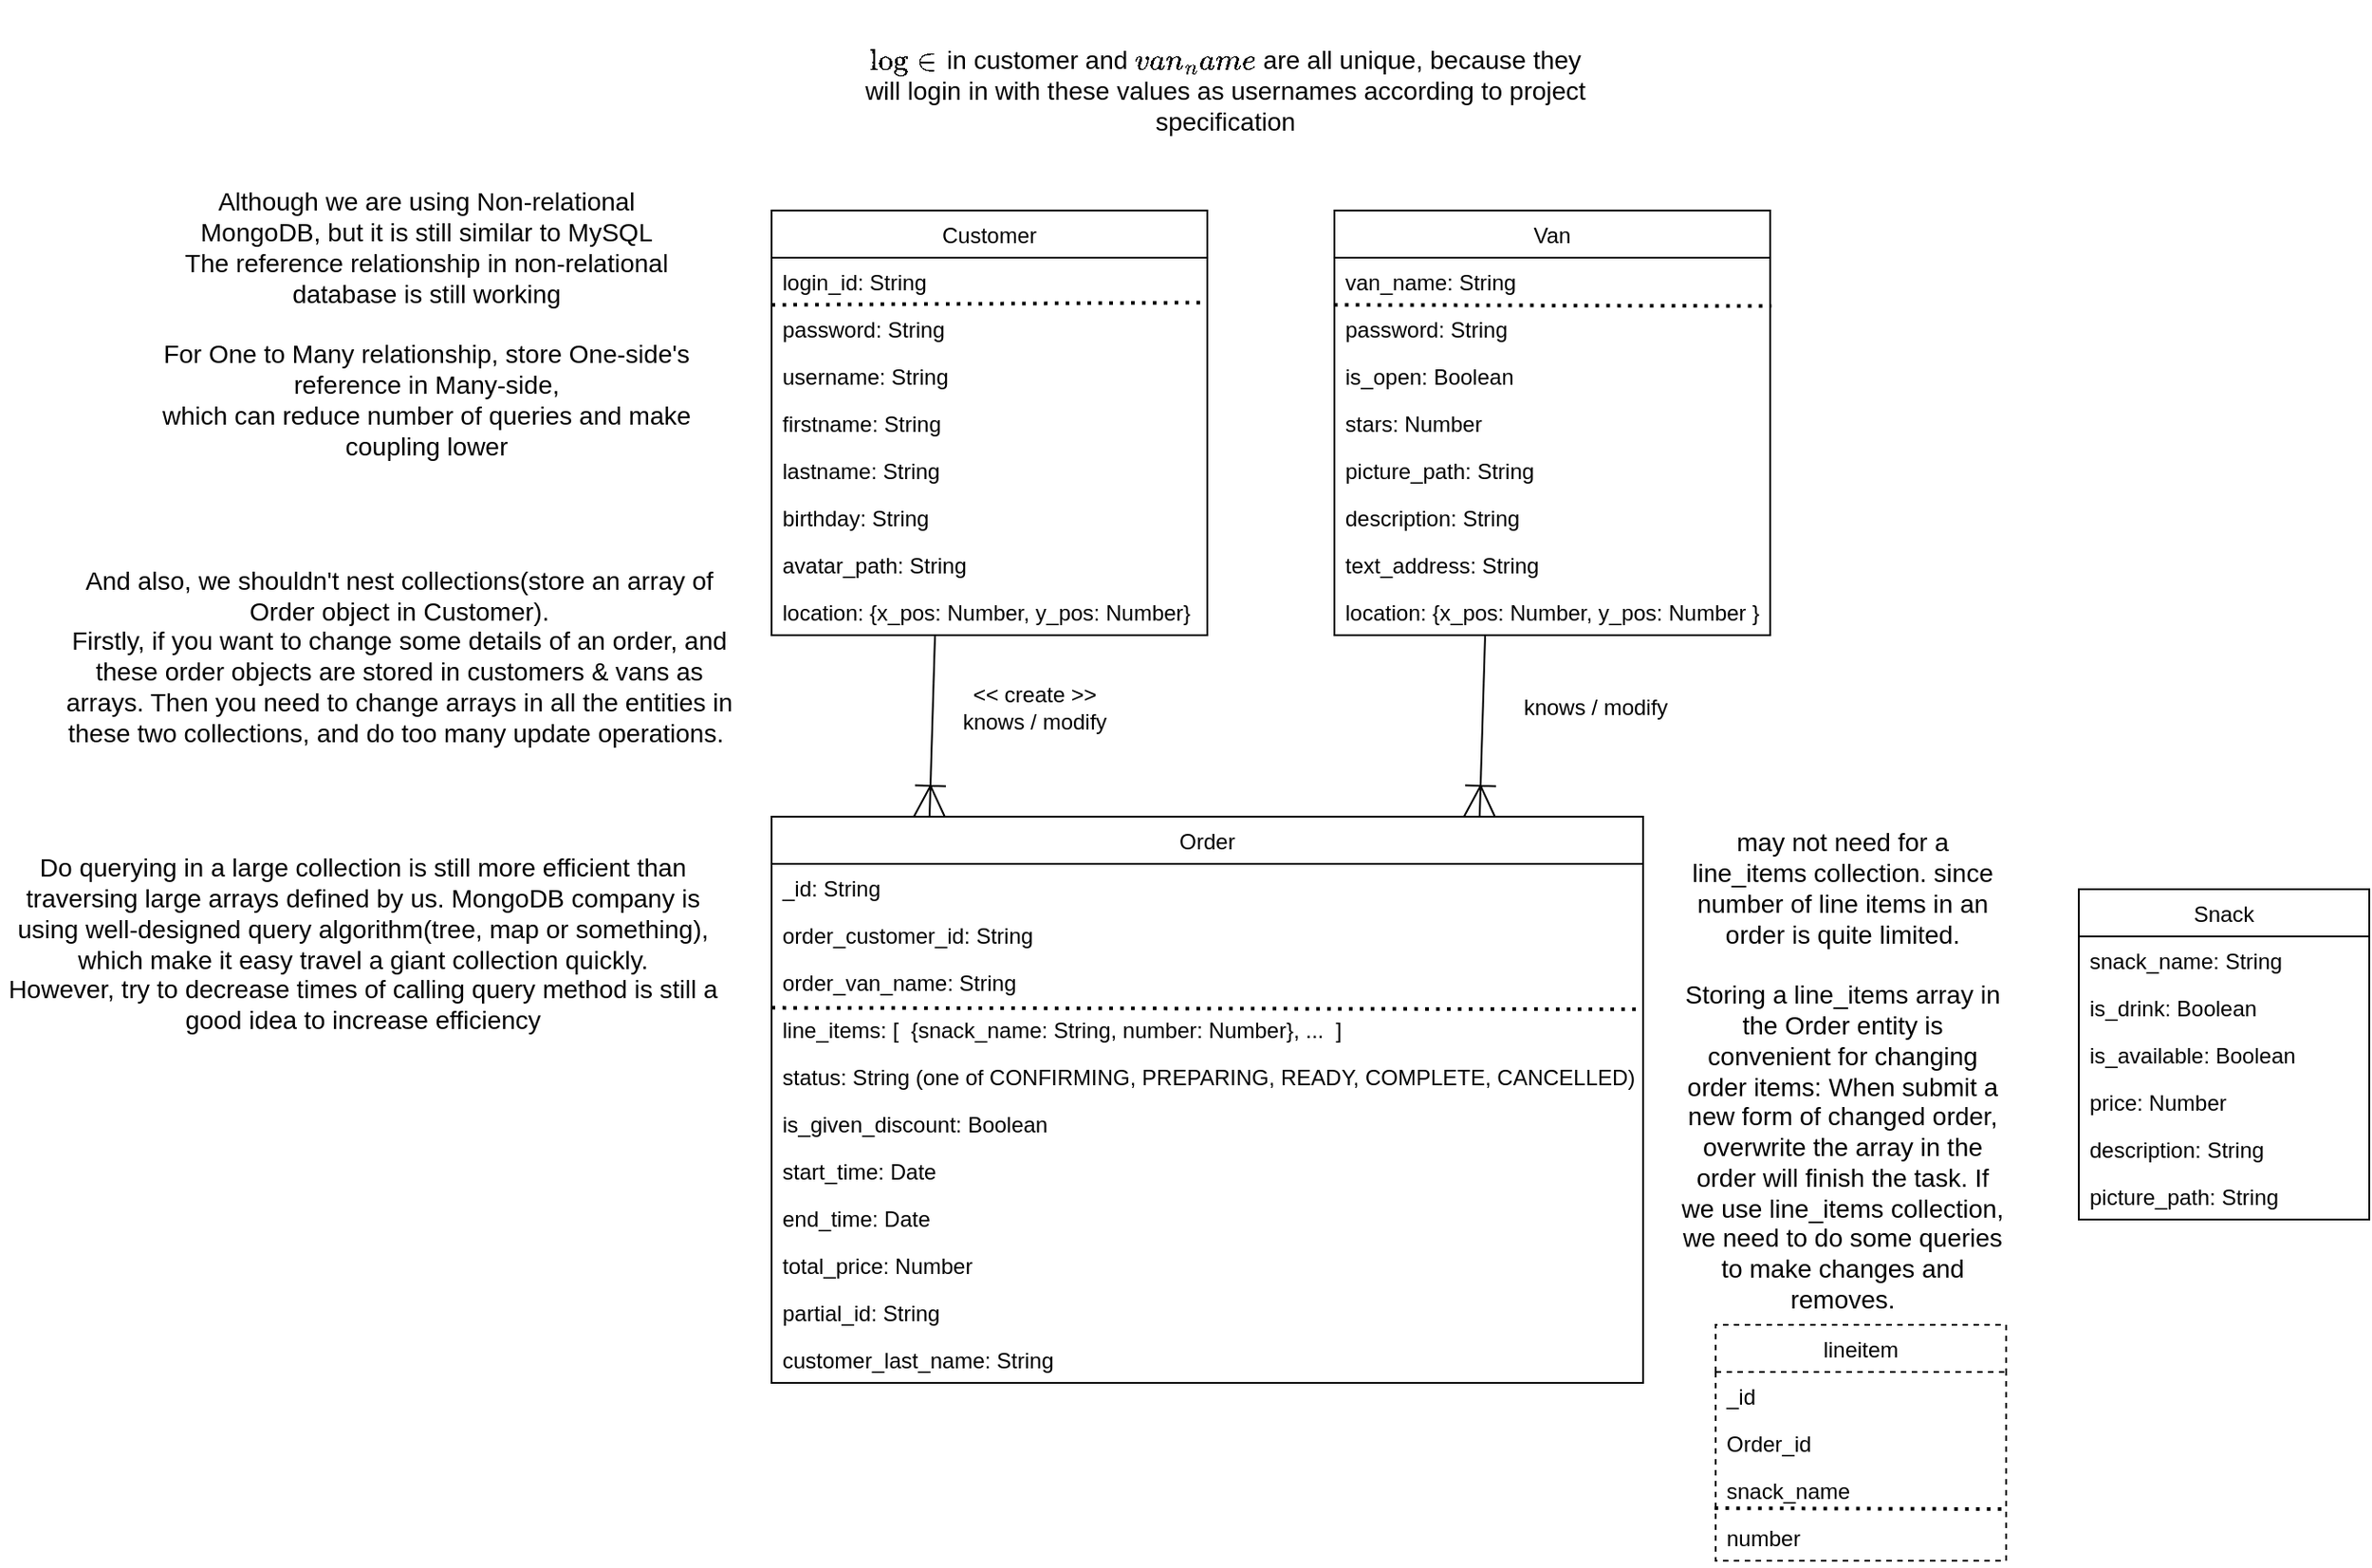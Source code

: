 <mxfile version="13.7.3" type="device"><diagram id="lspmphcO714pw3YJqRWi" name="Page-1"><mxGraphModel dx="2128" dy="2228" grid="1" gridSize="10" guides="1" tooltips="1" connect="1" arrows="1" fold="1" page="1" pageScale="1" pageWidth="827" pageHeight="1169" math="0" shadow="0"><root><mxCell id="0"/><mxCell id="1" parent="0"/><mxCell id="fzVGOugmBVQYhr8MjTB4-1" value="Customer" style="swimlane;fontStyle=0;childLayout=stackLayout;horizontal=1;startSize=26;fillColor=none;horizontalStack=0;resizeParent=1;resizeParentMax=0;resizeLast=0;collapsible=1;marginBottom=0;" parent="1" vertex="1"><mxGeometry x="-40" y="-234" width="240" height="234" as="geometry"/></mxCell><mxCell id="fzVGOugmBVQYhr8MjTB4-2" value="login_id: String" style="text;strokeColor=none;fillColor=none;align=left;verticalAlign=top;spacingLeft=4;spacingRight=4;overflow=hidden;rotatable=0;points=[[0,0.5],[1,0.5]];portConstraint=eastwest;" parent="fzVGOugmBVQYhr8MjTB4-1" vertex="1"><mxGeometry y="26" width="240" height="26" as="geometry"/></mxCell><mxCell id="fzVGOugmBVQYhr8MjTB4-3" value="password: String&#10;" style="text;strokeColor=none;fillColor=none;align=left;verticalAlign=top;spacingLeft=4;spacingRight=4;overflow=hidden;rotatable=0;points=[[0,0.5],[1,0.5]];portConstraint=eastwest;" parent="fzVGOugmBVQYhr8MjTB4-1" vertex="1"><mxGeometry y="52" width="240" height="26" as="geometry"/></mxCell><mxCell id="fzVGOugmBVQYhr8MjTB4-4" value="username: String" style="text;strokeColor=none;fillColor=none;align=left;verticalAlign=top;spacingLeft=4;spacingRight=4;overflow=hidden;rotatable=0;points=[[0,0.5],[1,0.5]];portConstraint=eastwest;" parent="fzVGOugmBVQYhr8MjTB4-1" vertex="1"><mxGeometry y="78" width="240" height="26" as="geometry"/></mxCell><mxCell id="fzVGOugmBVQYhr8MjTB4-7" value="firstname: String" style="text;strokeColor=none;fillColor=none;align=left;verticalAlign=top;spacingLeft=4;spacingRight=4;overflow=hidden;rotatable=0;points=[[0,0.5],[1,0.5]];portConstraint=eastwest;" parent="fzVGOugmBVQYhr8MjTB4-1" vertex="1"><mxGeometry y="104" width="240" height="26" as="geometry"/></mxCell><mxCell id="fzVGOugmBVQYhr8MjTB4-8" value="lastname: String" style="text;strokeColor=none;fillColor=none;align=left;verticalAlign=top;spacingLeft=4;spacingRight=4;overflow=hidden;rotatable=0;points=[[0,0.5],[1,0.5]];portConstraint=eastwest;" parent="fzVGOugmBVQYhr8MjTB4-1" vertex="1"><mxGeometry y="130" width="240" height="26" as="geometry"/></mxCell><mxCell id="fzVGOugmBVQYhr8MjTB4-9" value="birthday: String" style="text;strokeColor=none;fillColor=none;align=left;verticalAlign=top;spacingLeft=4;spacingRight=4;overflow=hidden;rotatable=0;points=[[0,0.5],[1,0.5]];portConstraint=eastwest;" parent="fzVGOugmBVQYhr8MjTB4-1" vertex="1"><mxGeometry y="156" width="240" height="26" as="geometry"/></mxCell><mxCell id="fzVGOugmBVQYhr8MjTB4-10" value="avatar_path: String" style="text;strokeColor=none;fillColor=none;align=left;verticalAlign=top;spacingLeft=4;spacingRight=4;overflow=hidden;rotatable=0;points=[[0,0.5],[1,0.5]];portConstraint=eastwest;" parent="fzVGOugmBVQYhr8MjTB4-1" vertex="1"><mxGeometry y="182" width="240" height="26" as="geometry"/></mxCell><mxCell id="fzVGOugmBVQYhr8MjTB4-11" value="location: {x_pos: Number, y_pos: Number}" style="text;strokeColor=none;fillColor=none;align=left;verticalAlign=top;spacingLeft=4;spacingRight=4;overflow=hidden;rotatable=0;points=[[0,0.5],[1,0.5]];portConstraint=eastwest;" parent="fzVGOugmBVQYhr8MjTB4-1" vertex="1"><mxGeometry y="208" width="240" height="26" as="geometry"/></mxCell><mxCell id="fzVGOugmBVQYhr8MjTB4-12" value="Order" style="swimlane;fontStyle=0;childLayout=stackLayout;horizontal=1;startSize=26;fillColor=none;horizontalStack=0;resizeParent=1;resizeParentMax=0;resizeLast=0;collapsible=1;marginBottom=0;" parent="1" vertex="1"><mxGeometry x="-40" y="100" width="480" height="312" as="geometry"/></mxCell><mxCell id="fzVGOugmBVQYhr8MjTB4-13" value="_id: String" style="text;strokeColor=none;fillColor=none;align=left;verticalAlign=top;spacingLeft=4;spacingRight=4;overflow=hidden;rotatable=0;points=[[0,0.5],[1,0.5]];portConstraint=eastwest;" parent="fzVGOugmBVQYhr8MjTB4-12" vertex="1"><mxGeometry y="26" width="480" height="26" as="geometry"/></mxCell><mxCell id="fzVGOugmBVQYhr8MjTB4-14" value="order_customer_id: String&#10;" style="text;strokeColor=none;fillColor=none;align=left;verticalAlign=top;spacingLeft=4;spacingRight=4;overflow=hidden;rotatable=0;points=[[0,0.5],[1,0.5]];portConstraint=eastwest;" parent="fzVGOugmBVQYhr8MjTB4-12" vertex="1"><mxGeometry y="52" width="480" height="26" as="geometry"/></mxCell><mxCell id="fzVGOugmBVQYhr8MjTB4-15" value="order_van_name: String" style="text;strokeColor=none;fillColor=none;align=left;verticalAlign=top;spacingLeft=4;spacingRight=4;overflow=hidden;rotatable=0;points=[[0,0.5],[1,0.5]];portConstraint=eastwest;" parent="fzVGOugmBVQYhr8MjTB4-12" vertex="1"><mxGeometry y="78" width="480" height="26" as="geometry"/></mxCell><mxCell id="fzVGOugmBVQYhr8MjTB4-18" value="line_items: [  {snack_name: String, number: Number}, ...  ]" style="text;strokeColor=none;fillColor=none;align=left;verticalAlign=top;spacingLeft=4;spacingRight=4;overflow=hidden;rotatable=0;points=[[0,0.5],[1,0.5]];portConstraint=eastwest;" parent="fzVGOugmBVQYhr8MjTB4-12" vertex="1"><mxGeometry y="104" width="480" height="26" as="geometry"/></mxCell><mxCell id="fzVGOugmBVQYhr8MjTB4-16" value="status: String (one of CONFIRMING, PREPARING, READY, COMPLETE, CANCELLED)" style="text;strokeColor=none;fillColor=none;align=left;verticalAlign=top;spacingLeft=4;spacingRight=4;overflow=hidden;rotatable=0;points=[[0,0.5],[1,0.5]];portConstraint=eastwest;" parent="fzVGOugmBVQYhr8MjTB4-12" vertex="1"><mxGeometry y="130" width="480" height="26" as="geometry"/></mxCell><mxCell id="fzVGOugmBVQYhr8MjTB4-19" value="is_given_discount: Boolean" style="text;strokeColor=none;fillColor=none;align=left;verticalAlign=top;spacingLeft=4;spacingRight=4;overflow=hidden;rotatable=0;points=[[0,0.5],[1,0.5]];portConstraint=eastwest;" parent="fzVGOugmBVQYhr8MjTB4-12" vertex="1"><mxGeometry y="156" width="480" height="26" as="geometry"/></mxCell><mxCell id="fzVGOugmBVQYhr8MjTB4-17" value="start_time: Date" style="text;strokeColor=none;fillColor=none;align=left;verticalAlign=top;spacingLeft=4;spacingRight=4;overflow=hidden;rotatable=0;points=[[0,0.5],[1,0.5]];portConstraint=eastwest;" parent="fzVGOugmBVQYhr8MjTB4-12" vertex="1"><mxGeometry y="182" width="480" height="26" as="geometry"/></mxCell><mxCell id="fzVGOugmBVQYhr8MjTB4-47" value="end_time: Date" style="text;strokeColor=none;fillColor=none;align=left;verticalAlign=top;spacingLeft=4;spacingRight=4;overflow=hidden;rotatable=0;points=[[0,0.5],[1,0.5]];portConstraint=eastwest;" parent="fzVGOugmBVQYhr8MjTB4-12" vertex="1"><mxGeometry y="208" width="480" height="26" as="geometry"/></mxCell><mxCell id="fzVGOugmBVQYhr8MjTB4-20" value="total_price: Number" style="text;strokeColor=none;fillColor=none;align=left;verticalAlign=top;spacingLeft=4;spacingRight=4;overflow=hidden;rotatable=0;points=[[0,0.5],[1,0.5]];portConstraint=eastwest;" parent="fzVGOugmBVQYhr8MjTB4-12" vertex="1"><mxGeometry y="234" width="480" height="26" as="geometry"/></mxCell><mxCell id="fzVGOugmBVQYhr8MjTB4-58" value="" style="endArrow=none;html=1;dashed=1;strokeWidth=2;entryX=1;entryY=0.083;entryDx=0;entryDy=0;entryPerimeter=0;exitX=0;exitY=1.05;exitDx=0;exitDy=0;exitPerimeter=0;dashPattern=1 2;" parent="fzVGOugmBVQYhr8MjTB4-12" source="fzVGOugmBVQYhr8MjTB4-15" target="fzVGOugmBVQYhr8MjTB4-18" edge="1"><mxGeometry width="50" height="50" relative="1" as="geometry"><mxPoint x="-80" y="90" as="sourcePoint"/><mxPoint x="-30" y="40" as="targetPoint"/><Array as="points"/></mxGeometry></mxCell><mxCell id="VTvOG1sR8to7570yAcLA-13" value="partial_id: String" style="text;strokeColor=none;fillColor=none;align=left;verticalAlign=top;spacingLeft=4;spacingRight=4;overflow=hidden;rotatable=0;points=[[0,0.5],[1,0.5]];portConstraint=eastwest;" parent="fzVGOugmBVQYhr8MjTB4-12" vertex="1"><mxGeometry y="260" width="480" height="26" as="geometry"/></mxCell><mxCell id="VTvOG1sR8to7570yAcLA-8" value="customer_last_name: String" style="text;strokeColor=none;fillColor=none;align=left;verticalAlign=top;spacingLeft=4;spacingRight=4;overflow=hidden;rotatable=0;points=[[0,0.5],[1,0.5]];portConstraint=eastwest;" parent="fzVGOugmBVQYhr8MjTB4-12" vertex="1"><mxGeometry y="286" width="480" height="26" as="geometry"/></mxCell><mxCell id="fzVGOugmBVQYhr8MjTB4-29" value="Van" style="swimlane;fontStyle=0;childLayout=stackLayout;horizontal=1;startSize=26;fillColor=none;horizontalStack=0;resizeParent=1;resizeParentMax=0;resizeLast=0;collapsible=1;marginBottom=0;" parent="1" vertex="1"><mxGeometry x="270" y="-234" width="240" height="234" as="geometry"/></mxCell><mxCell id="fzVGOugmBVQYhr8MjTB4-30" value="van_name: String" style="text;strokeColor=none;fillColor=none;align=left;verticalAlign=top;spacingLeft=4;spacingRight=4;overflow=hidden;rotatable=0;points=[[0,0.5],[1,0.5]];portConstraint=eastwest;" parent="fzVGOugmBVQYhr8MjTB4-29" vertex="1"><mxGeometry y="26" width="240" height="26" as="geometry"/></mxCell><mxCell id="VTvOG1sR8to7570yAcLA-10" value="" style="endArrow=none;html=1;dashed=1;strokeWidth=2;entryX=1.001;entryY=0.95;entryDx=0;entryDy=0;entryPerimeter=0;exitX=0;exitY=1.05;exitDx=0;exitDy=0;exitPerimeter=0;dashPattern=1 2;" parent="fzVGOugmBVQYhr8MjTB4-29" target="fzVGOugmBVQYhr8MjTB4-2" edge="1"><mxGeometry width="50" height="50" relative="1" as="geometry"><mxPoint x="-310" y="52.0" as="sourcePoint"/><mxPoint x="170.0" y="52.858" as="targetPoint"/><Array as="points"/></mxGeometry></mxCell><mxCell id="VTvOG1sR8to7570yAcLA-11" value="" style="endArrow=none;html=1;dashed=1;strokeWidth=2;entryX=1.003;entryY=0.026;entryDx=0;entryDy=0;entryPerimeter=0;exitX=0;exitY=1.05;exitDx=0;exitDy=0;exitPerimeter=0;dashPattern=1 2;" parent="fzVGOugmBVQYhr8MjTB4-29" target="fzVGOugmBVQYhr8MjTB4-31" edge="1"><mxGeometry width="50" height="50" relative="1" as="geometry"><mxPoint x="-0.24" y="52.0" as="sourcePoint"/><mxPoint x="240.0" y="50.7" as="targetPoint"/><Array as="points"/></mxGeometry></mxCell><mxCell id="fzVGOugmBVQYhr8MjTB4-31" value="password: String" style="text;strokeColor=none;fillColor=none;align=left;verticalAlign=top;spacingLeft=4;spacingRight=4;overflow=hidden;rotatable=0;points=[[0,0.5],[1,0.5]];portConstraint=eastwest;" parent="fzVGOugmBVQYhr8MjTB4-29" vertex="1"><mxGeometry y="52" width="240" height="26" as="geometry"/></mxCell><mxCell id="fzVGOugmBVQYhr8MjTB4-32" value="is_open: Boolean" style="text;strokeColor=none;fillColor=none;align=left;verticalAlign=top;spacingLeft=4;spacingRight=4;overflow=hidden;rotatable=0;points=[[0,0.5],[1,0.5]];portConstraint=eastwest;" parent="fzVGOugmBVQYhr8MjTB4-29" vertex="1"><mxGeometry y="78" width="240" height="26" as="geometry"/></mxCell><mxCell id="fzVGOugmBVQYhr8MjTB4-33" value="stars: Number&#10;" style="text;strokeColor=none;fillColor=none;align=left;verticalAlign=top;spacingLeft=4;spacingRight=4;overflow=hidden;rotatable=0;points=[[0,0.5],[1,0.5]];portConstraint=eastwest;" parent="fzVGOugmBVQYhr8MjTB4-29" vertex="1"><mxGeometry y="104" width="240" height="26" as="geometry"/></mxCell><mxCell id="fzVGOugmBVQYhr8MjTB4-34" value="picture_path: String" style="text;strokeColor=none;fillColor=none;align=left;verticalAlign=top;spacingLeft=4;spacingRight=4;overflow=hidden;rotatable=0;points=[[0,0.5],[1,0.5]];portConstraint=eastwest;" parent="fzVGOugmBVQYhr8MjTB4-29" vertex="1"><mxGeometry y="130" width="240" height="26" as="geometry"/></mxCell><mxCell id="fzVGOugmBVQYhr8MjTB4-35" value="description: String" style="text;strokeColor=none;fillColor=none;align=left;verticalAlign=top;spacingLeft=4;spacingRight=4;overflow=hidden;rotatable=0;points=[[0,0.5],[1,0.5]];portConstraint=eastwest;" parent="fzVGOugmBVQYhr8MjTB4-29" vertex="1"><mxGeometry y="156" width="240" height="26" as="geometry"/></mxCell><mxCell id="fzVGOugmBVQYhr8MjTB4-36" value="text_address: String" style="text;strokeColor=none;fillColor=none;align=left;verticalAlign=top;spacingLeft=4;spacingRight=4;overflow=hidden;rotatable=0;points=[[0,0.5],[1,0.5]];portConstraint=eastwest;" parent="fzVGOugmBVQYhr8MjTB4-29" vertex="1"><mxGeometry y="182" width="240" height="26" as="geometry"/></mxCell><mxCell id="fzVGOugmBVQYhr8MjTB4-37" value="location: {x_pos: Number, y_pos: Number }" style="text;strokeColor=none;fillColor=none;align=left;verticalAlign=top;spacingLeft=4;spacingRight=4;overflow=hidden;rotatable=0;points=[[0,0.5],[1,0.5]];portConstraint=eastwest;" parent="fzVGOugmBVQYhr8MjTB4-29" vertex="1"><mxGeometry y="208" width="240" height="26" as="geometry"/></mxCell><mxCell id="fzVGOugmBVQYhr8MjTB4-56" value="knows / modify" style="text;html=1;strokeColor=none;fillColor=none;align=center;verticalAlign=middle;whiteSpace=wrap;rounded=0;" parent="1" vertex="1"><mxGeometry x="349" y="30" width="130" height="20" as="geometry"/></mxCell><mxCell id="fzVGOugmBVQYhr8MjTB4-57" value="&lt;div&gt;&amp;lt;&amp;lt; create &amp;gt;&amp;gt;&lt;/div&gt;knows / modify" style="text;html=1;strokeColor=none;fillColor=none;align=center;verticalAlign=middle;whiteSpace=wrap;rounded=0;" parent="1" vertex="1"><mxGeometry x="40" y="30" width="130" height="20" as="geometry"/></mxCell><mxCell id="VTvOG1sR8to7570yAcLA-2" value="" style="fontSize=12;html=1;endArrow=ERoneToMany;strokeWidth=1;endSize=15;" parent="1" edge="1"><mxGeometry width="100" height="100" relative="1" as="geometry"><mxPoint x="50" as="sourcePoint"/><mxPoint x="47" y="100" as="targetPoint"/></mxGeometry></mxCell><mxCell id="VTvOG1sR8to7570yAcLA-3" value="" style="fontSize=12;html=1;endArrow=ERoneToMany;strokeWidth=1;endSize=15;" parent="1" edge="1"><mxGeometry width="100" height="100" relative="1" as="geometry"><mxPoint x="353" as="sourcePoint"/><mxPoint x="350" y="100" as="targetPoint"/></mxGeometry></mxCell><mxCell id="VTvOG1sR8to7570yAcLA-4" style="edgeStyle=none;rounded=0;orthogonalLoop=1;jettySize=auto;html=1;exitX=0.5;exitY=1;exitDx=0;exitDy=0;endSize=15;strokeWidth=1;" parent="1" source="fzVGOugmBVQYhr8MjTB4-57" target="fzVGOugmBVQYhr8MjTB4-57" edge="1"><mxGeometry relative="1" as="geometry"/></mxCell><mxCell id="VTvOG1sR8to7570yAcLA-5" value="&lt;font style=&quot;font-size: 14px&quot;&gt;&lt;br&gt;Although we are using Non-relational MongoDB, but it is still similar to MySQL&lt;br&gt;The reference relationship in non-relational database is still working&lt;br&gt;&lt;br&gt;For One to Many relationship, store One-side's reference in Many-side,&lt;br&gt;which can reduce number of queries and make coupling lower&lt;br&gt;&lt;/font&gt;" style="text;html=1;strokeColor=none;fillColor=none;align=center;verticalAlign=middle;whiteSpace=wrap;rounded=0;" parent="1" vertex="1"><mxGeometry x="-380" y="-230" width="300" height="100" as="geometry"/></mxCell><mxCell id="VTvOG1sR8to7570yAcLA-6" value="&lt;font style=&quot;font-size: 14px&quot;&gt;And also, we shouldn't nest collections(store an array of Order object in Customer).&lt;br&gt;Firstly, if you want to change some details of an order, and these order objects are stored in customers &amp;amp; vans as arrays. Then you need to change arrays in all the entities in these two collections, and do too many update operations.&amp;nbsp;&lt;br&gt;&lt;br&gt;&lt;/font&gt;" style="text;html=1;strokeColor=none;fillColor=none;align=center;verticalAlign=middle;whiteSpace=wrap;rounded=0;" parent="1" vertex="1"><mxGeometry x="-430" y="-30" width="370" height="100" as="geometry"/></mxCell><mxCell id="VTvOG1sR8to7570yAcLA-7" value="&lt;font style=&quot;font-size: 14px&quot;&gt;Do querying in a large collection is still more efficient than traversing large arrays defined by us. MongoDB company is using well-designed query algorithm(tree, map or something), which make it easy travel a giant collection quickly.&lt;br&gt;However, try to decrease times of calling query method is still a good idea to increase efficiency&lt;/font&gt;" style="text;html=1;strokeColor=none;fillColor=none;align=center;verticalAlign=middle;whiteSpace=wrap;rounded=0;" parent="1" vertex="1"><mxGeometry x="-465" y="120" width="400" height="100" as="geometry"/></mxCell><mxCell id="VTvOG1sR8to7570yAcLA-12" value="&lt;span style=&quot;font-size: 14px&quot;&gt;`login_id` in customer and `van_name` are all unique, because they will login in with these values as usernames according to project specification&lt;/span&gt;" style="text;html=1;strokeColor=none;fillColor=none;align=center;verticalAlign=middle;whiteSpace=wrap;rounded=0;" parent="1" vertex="1"><mxGeometry x="10" y="-350" width="400" height="100" as="geometry"/></mxCell><mxCell id="ssJGQ7ZvbOIkbaciVntA-9" value="&lt;span style=&quot;font-size: 14px&quot;&gt;may not need for a line_items collection. since number of line items in an order is quite limited. &lt;br&gt;&lt;br&gt;Storing a line_items array in the Order entity is convenient for changing order items: When submit a new form of changed order, overwrite the array in the order will finish the task. If we use line_items collection, we need to do some queries to make changes and removes.&lt;/span&gt;" style="text;html=1;strokeColor=none;fillColor=none;align=center;verticalAlign=middle;whiteSpace=wrap;rounded=0;" vertex="1" parent="1"><mxGeometry x="460" y="190" width="180" height="100" as="geometry"/></mxCell><mxCell id="ssJGQ7ZvbOIkbaciVntA-1" value="Snack" style="swimlane;fontStyle=0;childLayout=stackLayout;horizontal=1;startSize=26;fillColor=none;horizontalStack=0;resizeParent=1;resizeParentMax=0;resizeLast=0;collapsible=1;marginBottom=0;" vertex="1" parent="1"><mxGeometry x="680" y="140" width="160" height="182" as="geometry"/></mxCell><mxCell id="ssJGQ7ZvbOIkbaciVntA-2" value="snack_name: String" style="text;strokeColor=none;fillColor=none;align=left;verticalAlign=top;spacingLeft=4;spacingRight=4;overflow=hidden;rotatable=0;points=[[0,0.5],[1,0.5]];portConstraint=eastwest;" vertex="1" parent="ssJGQ7ZvbOIkbaciVntA-1"><mxGeometry y="26" width="160" height="26" as="geometry"/></mxCell><mxCell id="ssJGQ7ZvbOIkbaciVntA-3" value="is_drink: Boolean" style="text;strokeColor=none;fillColor=none;align=left;verticalAlign=top;spacingLeft=4;spacingRight=4;overflow=hidden;rotatable=0;points=[[0,0.5],[1,0.5]];portConstraint=eastwest;" vertex="1" parent="ssJGQ7ZvbOIkbaciVntA-1"><mxGeometry y="52" width="160" height="26" as="geometry"/></mxCell><mxCell id="ssJGQ7ZvbOIkbaciVntA-4" value="is_available: Boolean" style="text;strokeColor=none;fillColor=none;align=left;verticalAlign=top;spacingLeft=4;spacingRight=4;overflow=hidden;rotatable=0;points=[[0,0.5],[1,0.5]];portConstraint=eastwest;" vertex="1" parent="ssJGQ7ZvbOIkbaciVntA-1"><mxGeometry y="78" width="160" height="26" as="geometry"/></mxCell><mxCell id="ssJGQ7ZvbOIkbaciVntA-5" value="price: Number&#10;" style="text;strokeColor=none;fillColor=none;align=left;verticalAlign=top;spacingLeft=4;spacingRight=4;overflow=hidden;rotatable=0;points=[[0,0.5],[1,0.5]];portConstraint=eastwest;" vertex="1" parent="ssJGQ7ZvbOIkbaciVntA-1"><mxGeometry y="104" width="160" height="26" as="geometry"/></mxCell><mxCell id="ssJGQ7ZvbOIkbaciVntA-6" value="description: String" style="text;strokeColor=none;fillColor=none;align=left;verticalAlign=top;spacingLeft=4;spacingRight=4;overflow=hidden;rotatable=0;points=[[0,0.5],[1,0.5]];portConstraint=eastwest;" vertex="1" parent="ssJGQ7ZvbOIkbaciVntA-1"><mxGeometry y="130" width="160" height="26" as="geometry"/></mxCell><mxCell id="ssJGQ7ZvbOIkbaciVntA-7" value="picture_path: String" style="text;strokeColor=none;fillColor=none;align=left;verticalAlign=top;spacingLeft=4;spacingRight=4;overflow=hidden;rotatable=0;points=[[0,0.5],[1,0.5]];portConstraint=eastwest;" vertex="1" parent="ssJGQ7ZvbOIkbaciVntA-1"><mxGeometry y="156" width="160" height="26" as="geometry"/></mxCell><mxCell id="ssJGQ7ZvbOIkbaciVntA-12" value="lineitem" style="swimlane;fontStyle=0;childLayout=stackLayout;horizontal=1;startSize=26;fillColor=none;horizontalStack=0;resizeParent=1;resizeParentMax=0;resizeLast=0;collapsible=1;marginBottom=0;dashed=1;" vertex="1" parent="1"><mxGeometry x="480" y="380" width="160" height="130" as="geometry"/></mxCell><mxCell id="ssJGQ7ZvbOIkbaciVntA-13" value="_id" style="text;strokeColor=none;fillColor=none;align=left;verticalAlign=top;spacingLeft=4;spacingRight=4;overflow=hidden;rotatable=0;points=[[0,0.5],[1,0.5]];portConstraint=eastwest;" vertex="1" parent="ssJGQ7ZvbOIkbaciVntA-12"><mxGeometry y="26" width="160" height="26" as="geometry"/></mxCell><mxCell id="ssJGQ7ZvbOIkbaciVntA-14" value="Order_id" style="text;strokeColor=none;fillColor=none;align=left;verticalAlign=top;spacingLeft=4;spacingRight=4;overflow=hidden;rotatable=0;points=[[0,0.5],[1,0.5]];portConstraint=eastwest;" vertex="1" parent="ssJGQ7ZvbOIkbaciVntA-12"><mxGeometry y="52" width="160" height="26" as="geometry"/></mxCell><mxCell id="ssJGQ7ZvbOIkbaciVntA-15" value="snack_name" style="text;strokeColor=none;fillColor=none;align=left;verticalAlign=top;spacingLeft=4;spacingRight=4;overflow=hidden;rotatable=0;points=[[0,0.5],[1,0.5]];portConstraint=eastwest;" vertex="1" parent="ssJGQ7ZvbOIkbaciVntA-12"><mxGeometry y="78" width="160" height="26" as="geometry"/></mxCell><mxCell id="ssJGQ7ZvbOIkbaciVntA-19" value="number" style="text;strokeColor=none;fillColor=none;align=left;verticalAlign=top;spacingLeft=4;spacingRight=4;overflow=hidden;rotatable=0;points=[[0,0.5],[1,0.5]];portConstraint=eastwest;" vertex="1" parent="ssJGQ7ZvbOIkbaciVntA-12"><mxGeometry y="104" width="160" height="26" as="geometry"/></mxCell><mxCell id="ssJGQ7ZvbOIkbaciVntA-21" value="" style="endArrow=none;html=1;dashed=1;strokeWidth=2;entryX=0.99;entryY=0.905;entryDx=0;entryDy=0;entryPerimeter=0;exitX=-0.004;exitY=0.886;exitDx=0;exitDy=0;exitPerimeter=0;dashPattern=1 2;" edge="1" parent="ssJGQ7ZvbOIkbaciVntA-12" source="ssJGQ7ZvbOIkbaciVntA-15" target="ssJGQ7ZvbOIkbaciVntA-15"><mxGeometry width="50" height="50" relative="1" as="geometry"><mxPoint x="-1" y="80.0" as="sourcePoint"/><mxPoint x="479" y="80.858" as="targetPoint"/><Array as="points"/></mxGeometry></mxCell></root></mxGraphModel></diagram></mxfile>